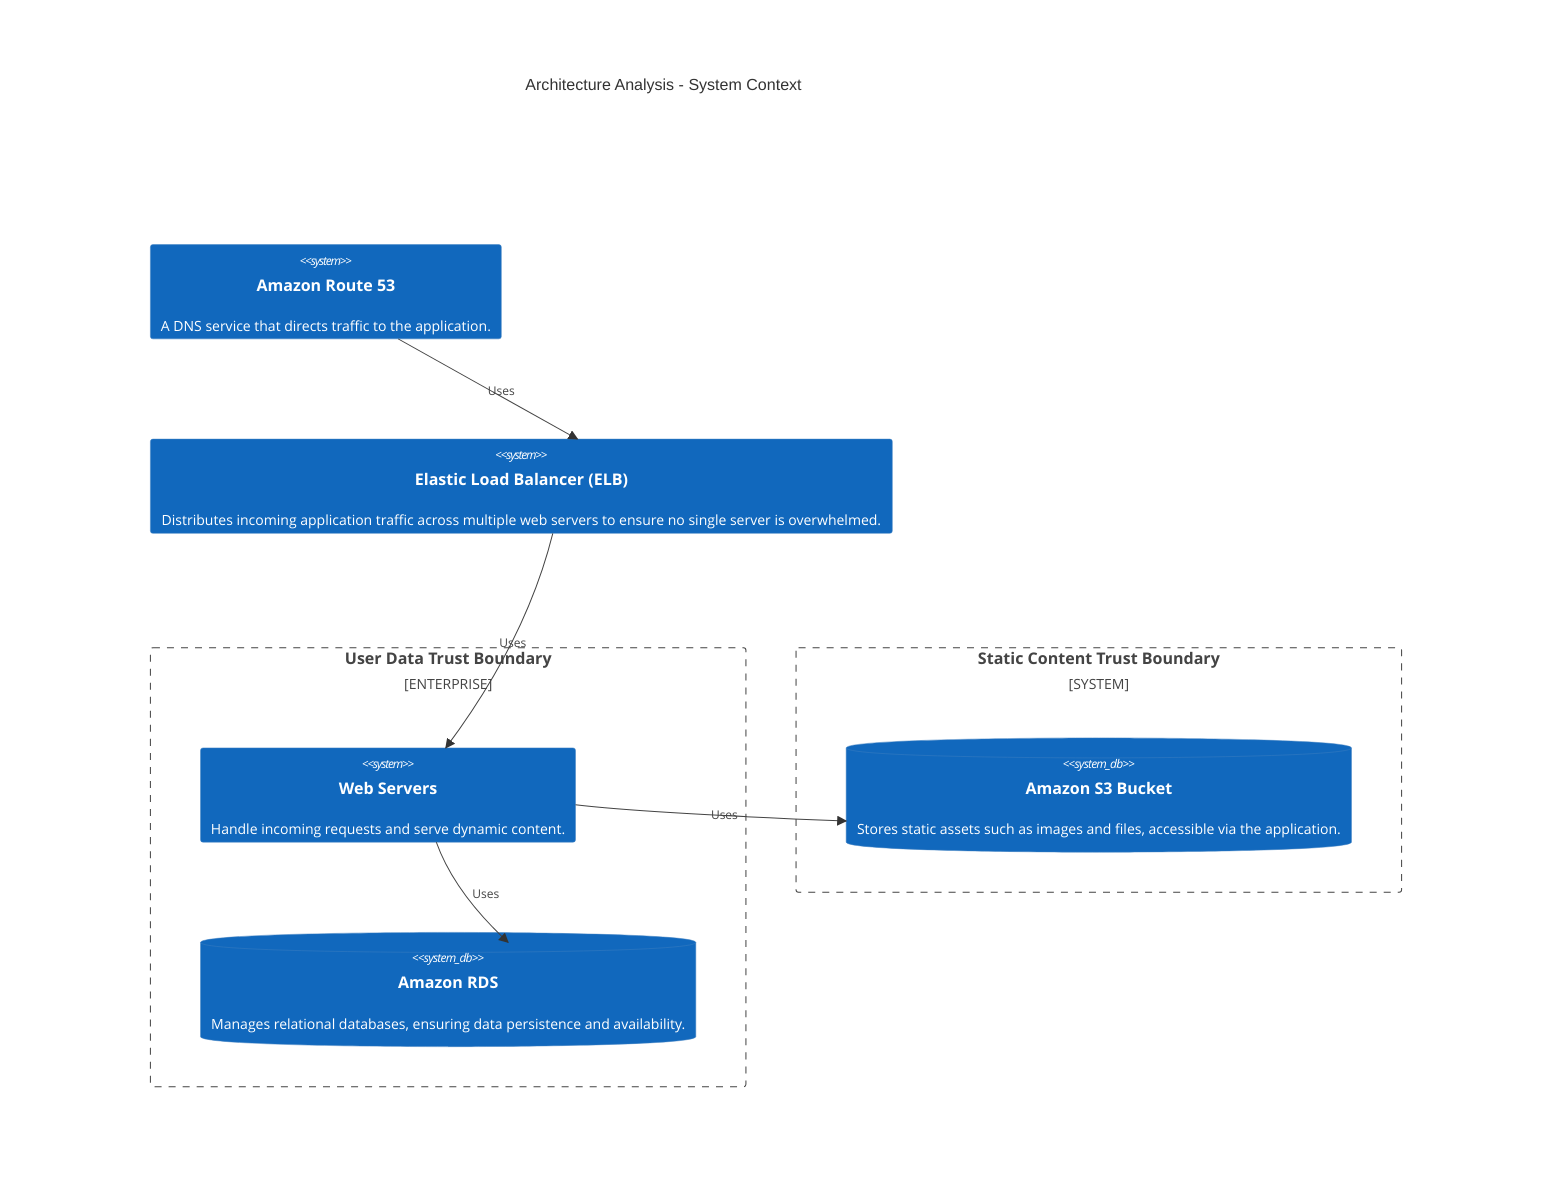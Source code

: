 C4Context
    title Architecture Analysis - System Context
    Enterprise_Boundary(tb_User_Data_Trust_Boundary, "User Data Trust Boundary") {
        System(Web_Servers, "Web Servers", "Handle incoming requests and serve dynamic content.")
        SystemDb(Amazon_RDS, "Amazon RDS", "Manages relational databases, ensuring data persistence and availability.")
    }
    System_Boundary(tb_Static_Content_Trust_Boundary, "Static Content Trust Boundary") {
        SystemDb(Amazon_S3_Bucket, "Amazon S3 Bucket", "Stores static assets such as images and files, accessible via the application.")
    }
    System(Amazon_Route_53, "Amazon Route 53", "A DNS service that directs traffic to the application.")
    System(Elastic_Load_Balancer__ELB_, "Elastic Load Balancer (ELB)", "Distributes incoming application traffic across multiple web servers to ensure no single server is overwhelmed.")

    Rel(Amazon_Route_53, Elastic_Load_Balancer__ELB_, "Uses")
    Rel(Elastic_Load_Balancer__ELB_, Web_Servers, "Uses")
    Rel(Web_Servers, Amazon_RDS, "Uses")
    Rel(Web_Servers, Amazon_S3_Bucket, "Uses")
